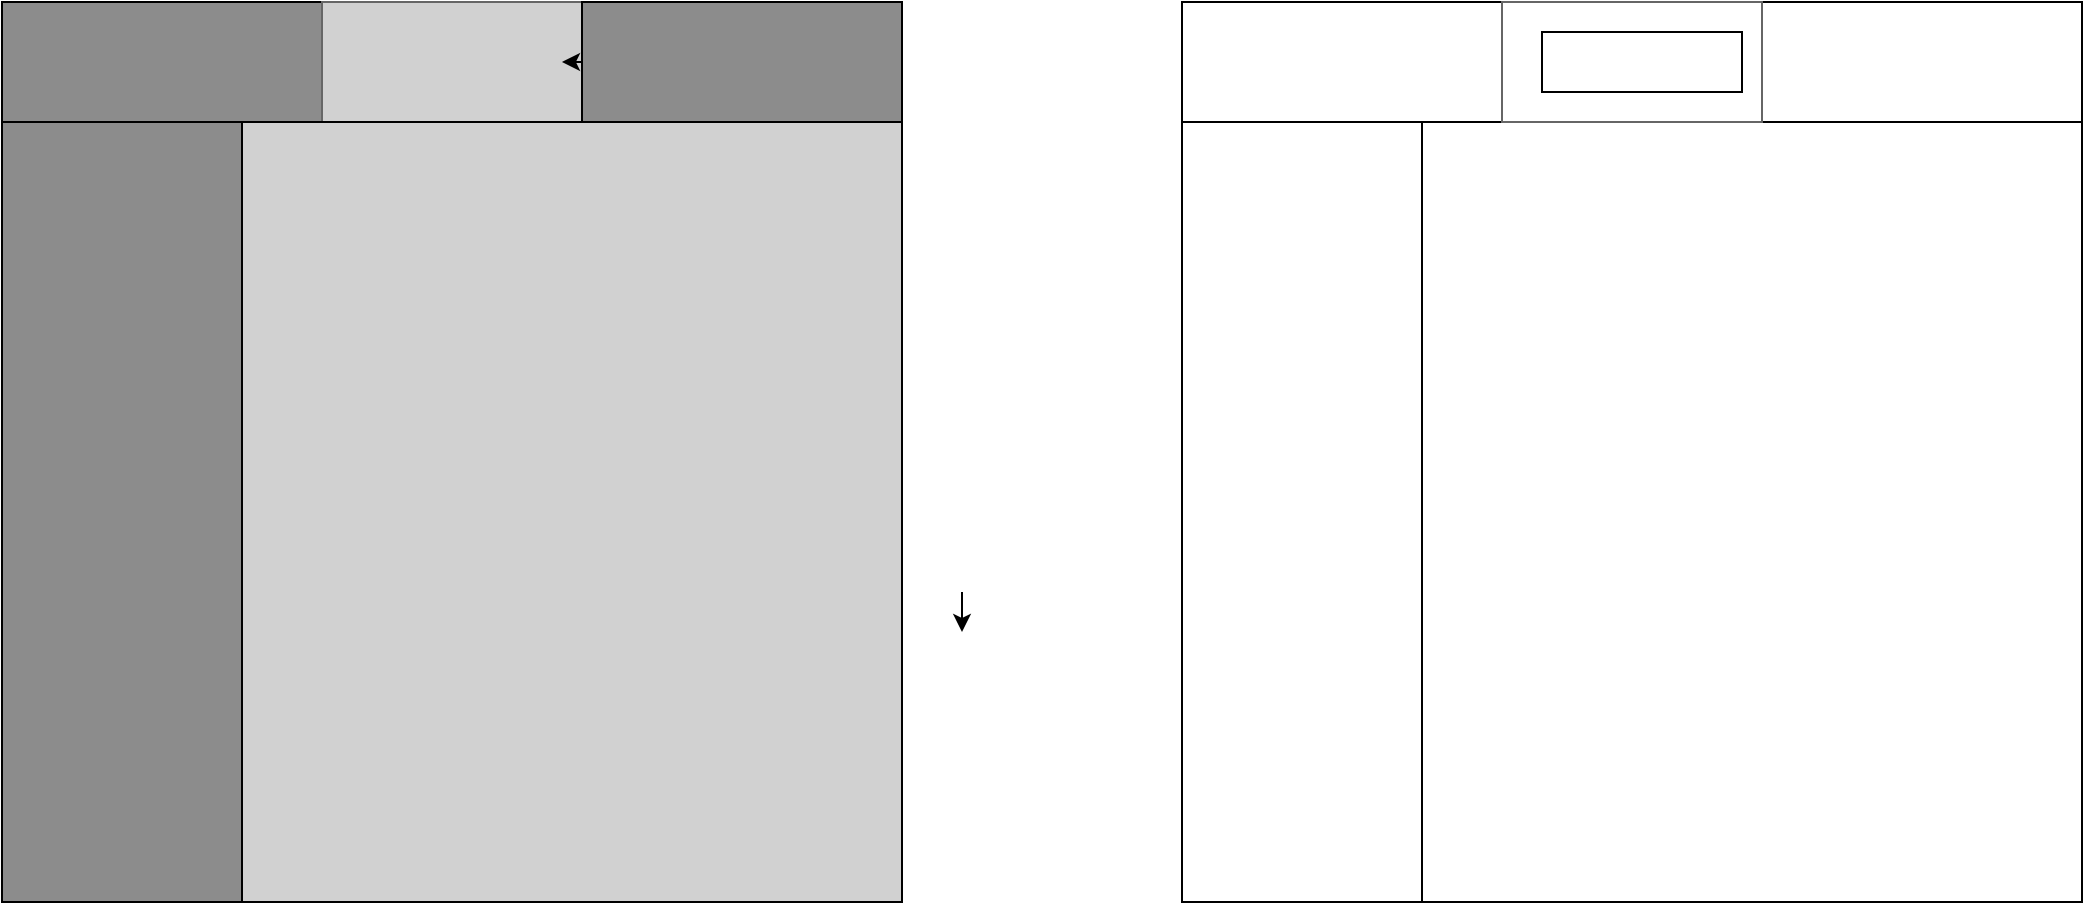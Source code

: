<mxfile version="24.7.14">
  <diagram name="Page-1" id="2QMQMIxGHD4lNl_RSzvD">
    <mxGraphModel dx="1510" dy="355" grid="1" gridSize="10" guides="1" tooltips="1" connect="1" arrows="1" fold="1" page="1" pageScale="1" pageWidth="827" pageHeight="1169" math="0" shadow="0">
      <root>
        <mxCell id="0" />
        <mxCell id="1" parent="0" />
        <mxCell id="LP4Zm8nX6KeP2Kf99gxL-1" value="" style="whiteSpace=wrap;html=1;aspect=fixed;" vertex="1" parent="1">
          <mxGeometry x="-800" y="30" width="450" height="450" as="geometry" />
        </mxCell>
        <mxCell id="LP4Zm8nX6KeP2Kf99gxL-2" value="" style="rounded=0;whiteSpace=wrap;html=1;gradientColor=none;fillColor=#8C8C8C;" vertex="1" parent="1">
          <mxGeometry x="-800" y="90" width="120" height="390" as="geometry" />
        </mxCell>
        <mxCell id="LP4Zm8nX6KeP2Kf99gxL-5" value="" style="rounded=0;whiteSpace=wrap;html=1;fillColor=#8C8C8C;" vertex="1" parent="1">
          <mxGeometry x="-800" y="30" width="160" height="60" as="geometry" />
        </mxCell>
        <mxCell id="LP4Zm8nX6KeP2Kf99gxL-6" value="" style="rounded=0;whiteSpace=wrap;html=1;fillColor=#D1D1D1;fontColor=#333333;strokeColor=#666666;" vertex="1" parent="1">
          <mxGeometry x="-640" y="30" width="130" height="60" as="geometry" />
        </mxCell>
        <mxCell id="LP4Zm8nX6KeP2Kf99gxL-7" value="" style="rounded=0;whiteSpace=wrap;html=1;fillColor=#8C8C8C;" vertex="1" parent="1">
          <mxGeometry x="-510" y="30" width="160" height="60" as="geometry" />
        </mxCell>
        <mxCell id="LP4Zm8nX6KeP2Kf99gxL-9" style="edgeStyle=orthogonalEdgeStyle;rounded=0;orthogonalLoop=1;jettySize=auto;html=1;" edge="1" parent="1">
          <mxGeometry relative="1" as="geometry">
            <mxPoint x="-320" y="325" as="sourcePoint" />
            <mxPoint x="-320" y="345" as="targetPoint" />
          </mxGeometry>
        </mxCell>
        <mxCell id="LP4Zm8nX6KeP2Kf99gxL-11" value="" style="rounded=0;whiteSpace=wrap;html=1;rotation=90;fillColor=#D1D1D1;" vertex="1" parent="1">
          <mxGeometry x="-710" y="120" width="390" height="330" as="geometry" />
        </mxCell>
        <mxCell id="LP4Zm8nX6KeP2Kf99gxL-12" value="" style="whiteSpace=wrap;html=1;aspect=fixed;" vertex="1" parent="1">
          <mxGeometry x="-210" y="30" width="450" height="450" as="geometry" />
        </mxCell>
        <mxCell id="LP4Zm8nX6KeP2Kf99gxL-14" value="" style="rounded=0;whiteSpace=wrap;html=1;" vertex="1" parent="1">
          <mxGeometry x="-210" y="90" width="120" height="390" as="geometry" />
        </mxCell>
        <mxCell id="LP4Zm8nX6KeP2Kf99gxL-15" value="" style="rounded=0;whiteSpace=wrap;html=1;fillColor=#FFFFFF;" vertex="1" parent="1">
          <mxGeometry x="-210" y="30" width="160" height="60" as="geometry" />
        </mxCell>
        <mxCell id="LP4Zm8nX6KeP2Kf99gxL-16" value="" style="rounded=0;whiteSpace=wrap;html=1;fillColor=#FFFFFF;" vertex="1" parent="1">
          <mxGeometry x="80" y="30" width="160" height="60" as="geometry" />
        </mxCell>
        <mxCell id="LP4Zm8nX6KeP2Kf99gxL-17" style="edgeStyle=orthogonalEdgeStyle;rounded=0;orthogonalLoop=1;jettySize=auto;html=1;exitX=1;exitY=0.5;exitDx=0;exitDy=0;entryX=0.923;entryY=0.5;entryDx=0;entryDy=0;entryPerimeter=0;" edge="1" parent="1" source="LP4Zm8nX6KeP2Kf99gxL-6" target="LP4Zm8nX6KeP2Kf99gxL-6">
          <mxGeometry relative="1" as="geometry" />
        </mxCell>
        <mxCell id="LP4Zm8nX6KeP2Kf99gxL-18" value="" style="rounded=0;whiteSpace=wrap;html=1;fillColor=#FFFFFF;fontColor=#333333;strokeColor=#666666;" vertex="1" parent="1">
          <mxGeometry x="-50" y="30" width="130" height="60" as="geometry" />
        </mxCell>
        <mxCell id="LP4Zm8nX6KeP2Kf99gxL-19" value="" style="verticalLabelPosition=bottom;verticalAlign=top;html=1;shape=mxgraph.basic.rect;fillColor2=none;strokeWidth=1;size=20;indent=5;fontStyle=1" vertex="1" parent="1">
          <mxGeometry x="-30" y="45" width="100" height="30" as="geometry" />
        </mxCell>
      </root>
    </mxGraphModel>
  </diagram>
</mxfile>
